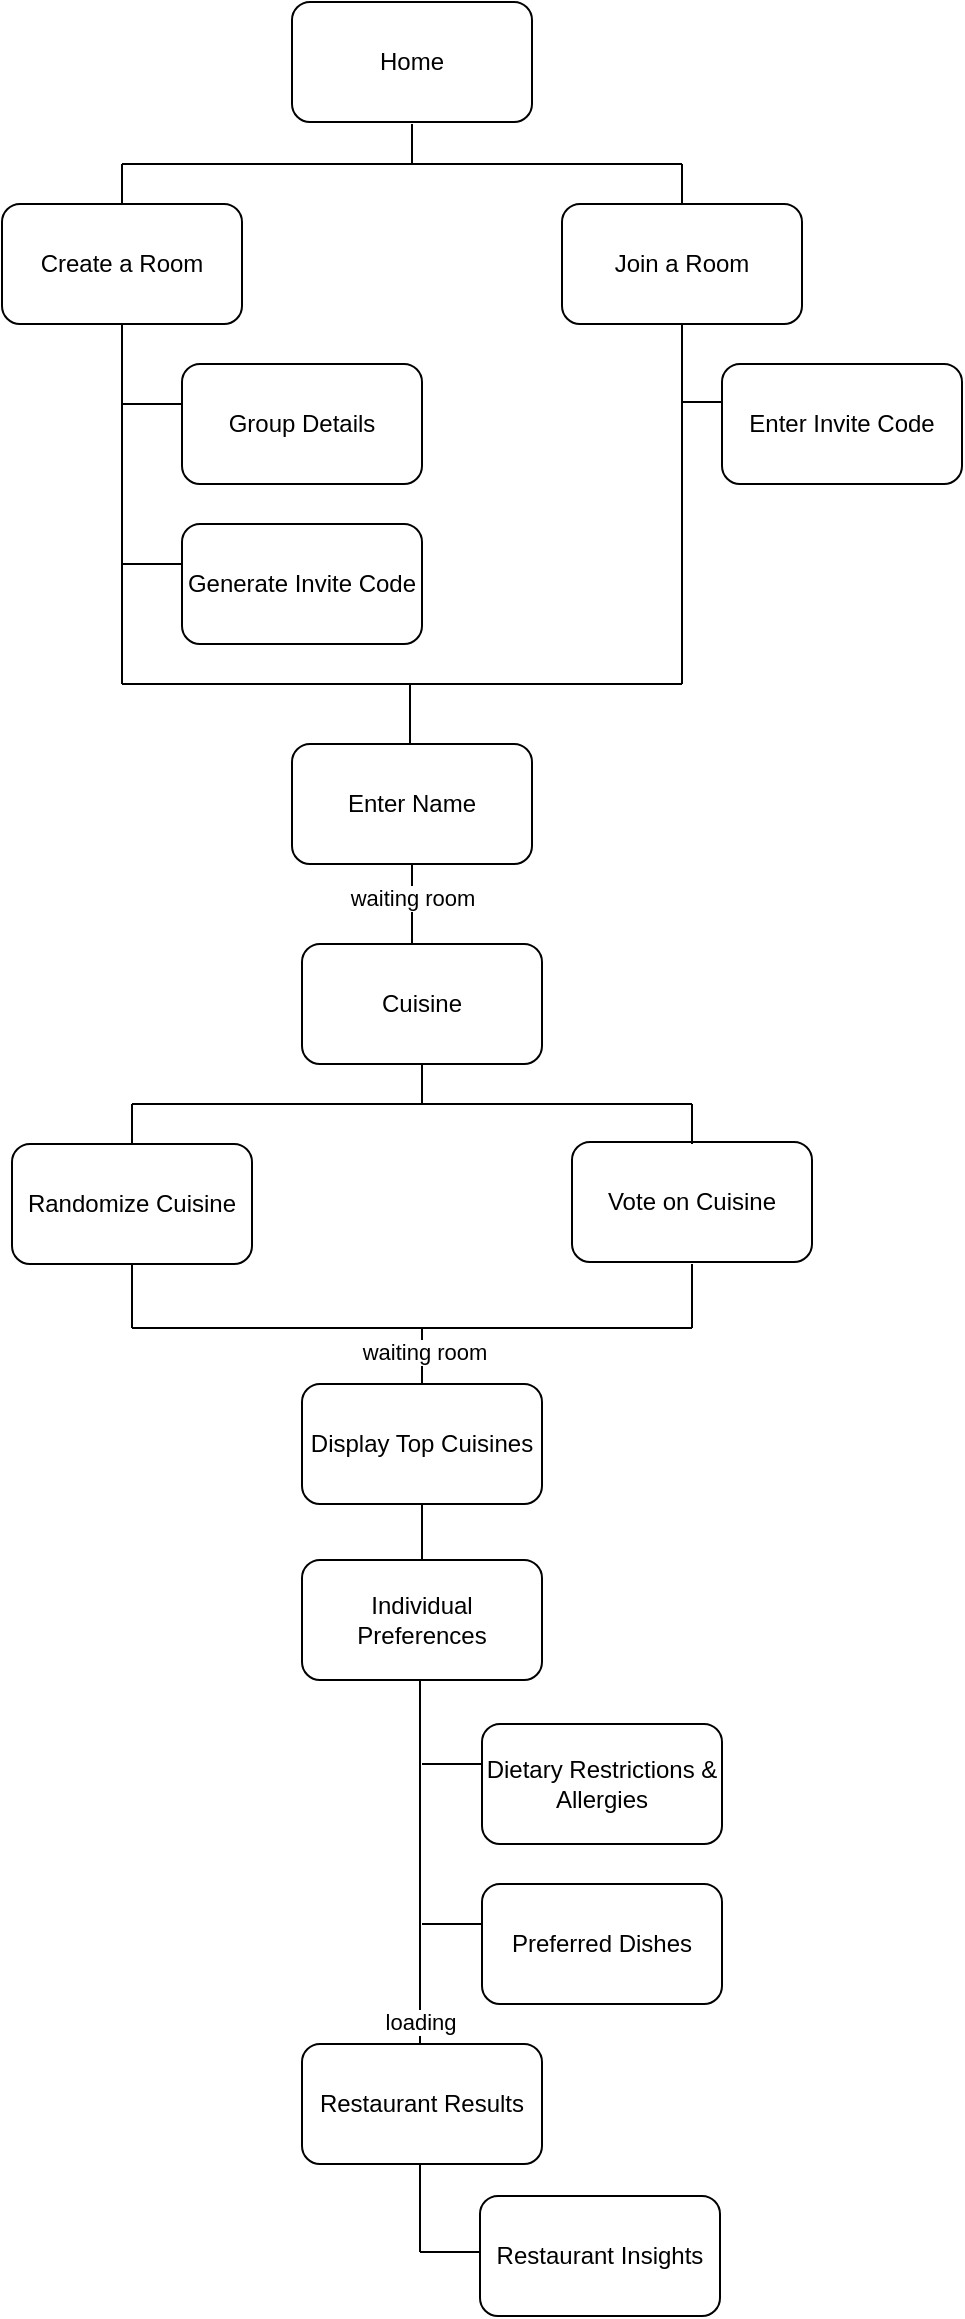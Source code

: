 <mxfile version="15.5.5" type="google"><diagram id="JuRJII6y45sXaaTXra0S" name="Page-1"><mxGraphModel dx="1124" dy="684" grid="1" gridSize="10" guides="1" tooltips="1" connect="1" arrows="1" fold="1" page="1" pageScale="1" pageWidth="850" pageHeight="1100" math="0" shadow="0"><root><mxCell id="0"/><mxCell id="1" parent="0"/><mxCell id="iz1bMMvR96gePMnBDflL-1" value="Home" style="rounded=1;whiteSpace=wrap;html=1;" parent="1" vertex="1"><mxGeometry x="365" y="9" width="120" height="60" as="geometry"/></mxCell><mxCell id="iz1bMMvR96gePMnBDflL-23" value="" style="endArrow=none;html=1;rounded=0;" parent="1" edge="1"><mxGeometry width="50" height="50" relative="1" as="geometry"><mxPoint x="560" y="209" as="sourcePoint"/><mxPoint x="580" y="209" as="targetPoint"/></mxGeometry></mxCell><mxCell id="iz1bMMvR96gePMnBDflL-24" value="Enter Invite Code" style="rounded=1;whiteSpace=wrap;html=1;" parent="1" vertex="1"><mxGeometry x="580" y="190" width="120" height="60" as="geometry"/></mxCell><mxCell id="iz1bMMvR96gePMnBDflL-41" value="Create a Room" style="rounded=1;whiteSpace=wrap;html=1;" parent="1" vertex="1"><mxGeometry x="220" y="110" width="120" height="60" as="geometry"/></mxCell><mxCell id="iz1bMMvR96gePMnBDflL-42" value="Join a Room" style="rounded=1;whiteSpace=wrap;html=1;" parent="1" vertex="1"><mxGeometry x="500" y="110" width="120" height="60" as="geometry"/></mxCell><mxCell id="iz1bMMvR96gePMnBDflL-45" value="" style="endArrow=none;html=1;rounded=0;entryX=0.5;entryY=1;entryDx=0;entryDy=0;" parent="1" edge="1"><mxGeometry width="50" height="50" relative="1" as="geometry"><mxPoint x="425" y="90" as="sourcePoint"/><mxPoint x="425" y="70" as="targetPoint"/></mxGeometry></mxCell><mxCell id="iz1bMMvR96gePMnBDflL-46" value="" style="endArrow=none;html=1;rounded=0;" parent="1" edge="1"><mxGeometry width="50" height="50" relative="1" as="geometry"><mxPoint x="280" y="90" as="sourcePoint"/><mxPoint x="560" y="90" as="targetPoint"/></mxGeometry></mxCell><mxCell id="iz1bMMvR96gePMnBDflL-47" value="" style="endArrow=none;html=1;rounded=0;exitX=0.5;exitY=0;exitDx=0;exitDy=0;" parent="1" source="iz1bMMvR96gePMnBDflL-41" edge="1"><mxGeometry width="50" height="50" relative="1" as="geometry"><mxPoint x="330" y="40" as="sourcePoint"/><mxPoint x="280" y="90" as="targetPoint"/></mxGeometry></mxCell><mxCell id="iz1bMMvR96gePMnBDflL-48" value="" style="endArrow=none;html=1;rounded=0;exitX=0.5;exitY=0;exitDx=0;exitDy=0;" parent="1" source="iz1bMMvR96gePMnBDflL-42" edge="1"><mxGeometry width="50" height="50" relative="1" as="geometry"><mxPoint x="330" y="40" as="sourcePoint"/><mxPoint x="560" y="90" as="targetPoint"/></mxGeometry></mxCell><mxCell id="iz1bMMvR96gePMnBDflL-49" value="" style="endArrow=none;html=1;rounded=0;entryX=0.25;entryY=1;entryDx=0;entryDy=0;" parent="1" edge="1"><mxGeometry width="50" height="50" relative="1" as="geometry"><mxPoint x="280" y="350" as="sourcePoint"/><mxPoint x="280" y="170" as="targetPoint"/></mxGeometry></mxCell><mxCell id="iz1bMMvR96gePMnBDflL-50" value="" style="endArrow=none;html=1;rounded=0;" parent="1" edge="1"><mxGeometry width="50" height="50" relative="1" as="geometry"><mxPoint x="280" y="210" as="sourcePoint"/><mxPoint x="310" y="210" as="targetPoint"/></mxGeometry></mxCell><mxCell id="iz1bMMvR96gePMnBDflL-51" value="" style="endArrow=none;html=1;rounded=0;" parent="1" edge="1"><mxGeometry width="50" height="50" relative="1" as="geometry"><mxPoint x="280" y="290" as="sourcePoint"/><mxPoint x="310" y="290" as="targetPoint"/></mxGeometry></mxCell><mxCell id="iz1bMMvR96gePMnBDflL-52" value="Group Details" style="rounded=1;whiteSpace=wrap;html=1;" parent="1" vertex="1"><mxGeometry x="310" y="190" width="120" height="60" as="geometry"/></mxCell><mxCell id="iz1bMMvR96gePMnBDflL-53" value="Generate Invite Code" style="rounded=1;whiteSpace=wrap;html=1;" parent="1" vertex="1"><mxGeometry x="310" y="270" width="120" height="60" as="geometry"/></mxCell><mxCell id="iz1bMMvR96gePMnBDflL-54" value="" style="endArrow=none;html=1;rounded=0;entryX=0.25;entryY=1;entryDx=0;entryDy=0;" parent="1" edge="1"><mxGeometry width="50" height="50" relative="1" as="geometry"><mxPoint x="560" y="350" as="sourcePoint"/><mxPoint x="560" y="170" as="targetPoint"/></mxGeometry></mxCell><mxCell id="iz1bMMvR96gePMnBDflL-55" value="" style="endArrow=none;html=1;rounded=0;" parent="1" edge="1"><mxGeometry width="50" height="50" relative="1" as="geometry"><mxPoint x="280" y="350" as="sourcePoint"/><mxPoint x="560" y="350" as="targetPoint"/></mxGeometry></mxCell><mxCell id="iz1bMMvR96gePMnBDflL-56" value="Cuisine" style="rounded=1;whiteSpace=wrap;html=1;" parent="1" vertex="1"><mxGeometry x="370" y="480" width="120" height="60" as="geometry"/></mxCell><mxCell id="iz1bMMvR96gePMnBDflL-58" value="" style="endArrow=none;html=1;rounded=0;" parent="1" edge="1"><mxGeometry width="50" height="50" relative="1" as="geometry"><mxPoint x="424" y="350" as="sourcePoint"/><mxPoint x="424" y="380" as="targetPoint"/></mxGeometry></mxCell><mxCell id="iz1bMMvR96gePMnBDflL-69" value="Display Top Cuisines" style="rounded=1;whiteSpace=wrap;html=1;" parent="1" vertex="1"><mxGeometry x="370" y="700" width="120" height="60" as="geometry"/></mxCell><mxCell id="iz1bMMvR96gePMnBDflL-74" value="Randomize Cuisine" style="rounded=1;whiteSpace=wrap;html=1;" parent="1" vertex="1"><mxGeometry x="225" y="580" width="120" height="60" as="geometry"/></mxCell><mxCell id="iz1bMMvR96gePMnBDflL-75" value="Vote on Cuisine" style="rounded=1;whiteSpace=wrap;html=1;" parent="1" vertex="1"><mxGeometry x="505" y="579" width="120" height="60" as="geometry"/></mxCell><mxCell id="iz1bMMvR96gePMnBDflL-76" value="" style="endArrow=none;html=1;rounded=0;entryX=0.5;entryY=1;entryDx=0;entryDy=0;" parent="1" edge="1"><mxGeometry width="50" height="50" relative="1" as="geometry"><mxPoint x="430.0" y="560" as="sourcePoint"/><mxPoint x="430.0" y="540" as="targetPoint"/></mxGeometry></mxCell><mxCell id="iz1bMMvR96gePMnBDflL-77" value="" style="endArrow=none;html=1;rounded=0;" parent="1" edge="1"><mxGeometry width="50" height="50" relative="1" as="geometry"><mxPoint x="285.0" y="560" as="sourcePoint"/><mxPoint x="565" y="560" as="targetPoint"/></mxGeometry></mxCell><mxCell id="iz1bMMvR96gePMnBDflL-78" value="" style="endArrow=none;html=1;rounded=0;exitX=0.5;exitY=0;exitDx=0;exitDy=0;" parent="1" source="iz1bMMvR96gePMnBDflL-74" edge="1"><mxGeometry width="50" height="50" relative="1" as="geometry"><mxPoint x="335" y="510" as="sourcePoint"/><mxPoint x="285.0" y="560" as="targetPoint"/></mxGeometry></mxCell><mxCell id="iz1bMMvR96gePMnBDflL-79" value="" style="endArrow=none;html=1;rounded=0;exitX=0.5;exitY=0;exitDx=0;exitDy=0;" parent="1" edge="1"><mxGeometry width="50" height="50" relative="1" as="geometry"><mxPoint x="565" y="580" as="sourcePoint"/><mxPoint x="565" y="560" as="targetPoint"/></mxGeometry></mxCell><mxCell id="iz1bMMvR96gePMnBDflL-87" value="" style="endArrow=none;html=1;rounded=0;" parent="1" edge="1"><mxGeometry width="50" height="50" relative="1" as="geometry"><mxPoint x="285" y="672" as="sourcePoint"/><mxPoint x="285" y="640" as="targetPoint"/></mxGeometry></mxCell><mxCell id="iz1bMMvR96gePMnBDflL-88" value="" style="endArrow=none;html=1;rounded=0;" parent="1" edge="1"><mxGeometry width="50" height="50" relative="1" as="geometry"><mxPoint x="565" y="672" as="sourcePoint"/><mxPoint x="565" y="640" as="targetPoint"/></mxGeometry></mxCell><mxCell id="iz1bMMvR96gePMnBDflL-89" value="" style="endArrow=none;html=1;rounded=0;" parent="1" edge="1"><mxGeometry width="50" height="50" relative="1" as="geometry"><mxPoint x="285" y="672" as="sourcePoint"/><mxPoint x="565" y="672" as="targetPoint"/></mxGeometry></mxCell><mxCell id="iz1bMMvR96gePMnBDflL-90" value="" style="endArrow=none;html=1;rounded=0;" parent="1" edge="1"><mxGeometry width="50" height="50" relative="1" as="geometry"><mxPoint x="430" y="672" as="sourcePoint"/><mxPoint x="430" y="700" as="targetPoint"/></mxGeometry></mxCell><mxCell id="iz1bMMvR96gePMnBDflL-93" value="waiting room" style="edgeLabel;html=1;align=center;verticalAlign=middle;resizable=0;points=[];" parent="iz1bMMvR96gePMnBDflL-90" vertex="1" connectable="0"><mxGeometry x="-0.143" y="1" relative="1" as="geometry"><mxPoint as="offset"/></mxGeometry></mxCell><mxCell id="iz1bMMvR96gePMnBDflL-91" value="Individual Preferences" style="rounded=1;whiteSpace=wrap;html=1;" parent="1" vertex="1"><mxGeometry x="370" y="788" width="120" height="60" as="geometry"/></mxCell><mxCell id="iz1bMMvR96gePMnBDflL-92" value="" style="endArrow=none;html=1;rounded=0;" parent="1" edge="1"><mxGeometry width="50" height="50" relative="1" as="geometry"><mxPoint x="430" y="760" as="sourcePoint"/><mxPoint x="430" y="788" as="targetPoint"/></mxGeometry></mxCell><mxCell id="iz1bMMvR96gePMnBDflL-95" value="" style="endArrow=none;html=1;rounded=0;" parent="1" edge="1"><mxGeometry width="50" height="50" relative="1" as="geometry"><mxPoint x="429.0" y="848" as="sourcePoint"/><mxPoint x="429" y="1030" as="targetPoint"/></mxGeometry></mxCell><mxCell id="iz1bMMvR96gePMnBDflL-103" value="loading" style="edgeLabel;html=1;align=center;verticalAlign=middle;resizable=0;points=[];" parent="iz1bMMvR96gePMnBDflL-95" vertex="1" connectable="0"><mxGeometry x="0.802" relative="1" as="geometry"><mxPoint y="7" as="offset"/></mxGeometry></mxCell><mxCell id="iz1bMMvR96gePMnBDflL-97" value="" style="endArrow=none;html=1;rounded=0;" parent="1" edge="1"><mxGeometry width="50" height="50" relative="1" as="geometry"><mxPoint x="430.0" y="890" as="sourcePoint"/><mxPoint x="460.0" y="890" as="targetPoint"/></mxGeometry></mxCell><mxCell id="iz1bMMvR96gePMnBDflL-98" value="" style="endArrow=none;html=1;rounded=0;" parent="1" edge="1"><mxGeometry width="50" height="50" relative="1" as="geometry"><mxPoint x="430.0" y="970" as="sourcePoint"/><mxPoint x="460.0" y="970" as="targetPoint"/></mxGeometry></mxCell><mxCell id="iz1bMMvR96gePMnBDflL-99" value="Dietary Restrictions &amp;amp; Allergies" style="rounded=1;whiteSpace=wrap;html=1;" parent="1" vertex="1"><mxGeometry x="460" y="870" width="120" height="60" as="geometry"/></mxCell><mxCell id="iz1bMMvR96gePMnBDflL-100" value="Preferred Dishes" style="rounded=1;whiteSpace=wrap;html=1;" parent="1" vertex="1"><mxGeometry x="460" y="950" width="120" height="60" as="geometry"/></mxCell><mxCell id="iz1bMMvR96gePMnBDflL-102" value="Restaurant Results" style="rounded=1;whiteSpace=wrap;html=1;" parent="1" vertex="1"><mxGeometry x="370" y="1030" width="120" height="60" as="geometry"/></mxCell><mxCell id="iz1bMMvR96gePMnBDflL-104" value="Restaurant Insights" style="rounded=1;whiteSpace=wrap;html=1;" parent="1" vertex="1"><mxGeometry x="459" y="1106" width="120" height="60" as="geometry"/></mxCell><mxCell id="iz1bMMvR96gePMnBDflL-105" value="" style="endArrow=none;html=1;rounded=0;" parent="1" edge="1"><mxGeometry width="50" height="50" relative="1" as="geometry"><mxPoint x="429.0" y="1090" as="sourcePoint"/><mxPoint x="429" y="1134" as="targetPoint"/></mxGeometry></mxCell><mxCell id="iz1bMMvR96gePMnBDflL-107" value="" style="endArrow=none;html=1;rounded=0;" parent="1" edge="1"><mxGeometry width="50" height="50" relative="1" as="geometry"><mxPoint x="429.0" y="1134" as="sourcePoint"/><mxPoint x="459.0" y="1134" as="targetPoint"/></mxGeometry></mxCell><mxCell id="CdYDURh6z7tshEK1dDrj-3" value="Enter Name" style="rounded=1;whiteSpace=wrap;html=1;" vertex="1" parent="1"><mxGeometry x="365" y="380" width="120" height="60" as="geometry"/></mxCell><mxCell id="CdYDURh6z7tshEK1dDrj-5" value="" style="endArrow=none;html=1;rounded=0;exitX=0.5;exitY=1;exitDx=0;exitDy=0;" edge="1" parent="1" source="CdYDURh6z7tshEK1dDrj-3"><mxGeometry width="50" height="50" relative="1" as="geometry"><mxPoint x="550" y="360" as="sourcePoint"/><mxPoint x="425" y="480" as="targetPoint"/></mxGeometry></mxCell><mxCell id="CdYDURh6z7tshEK1dDrj-6" value="waiting room" style="edgeLabel;html=1;align=center;verticalAlign=middle;resizable=0;points=[];" vertex="1" connectable="0" parent="CdYDURh6z7tshEK1dDrj-5"><mxGeometry x="-0.15" relative="1" as="geometry"><mxPoint as="offset"/></mxGeometry></mxCell></root></mxGraphModel></diagram></mxfile>
